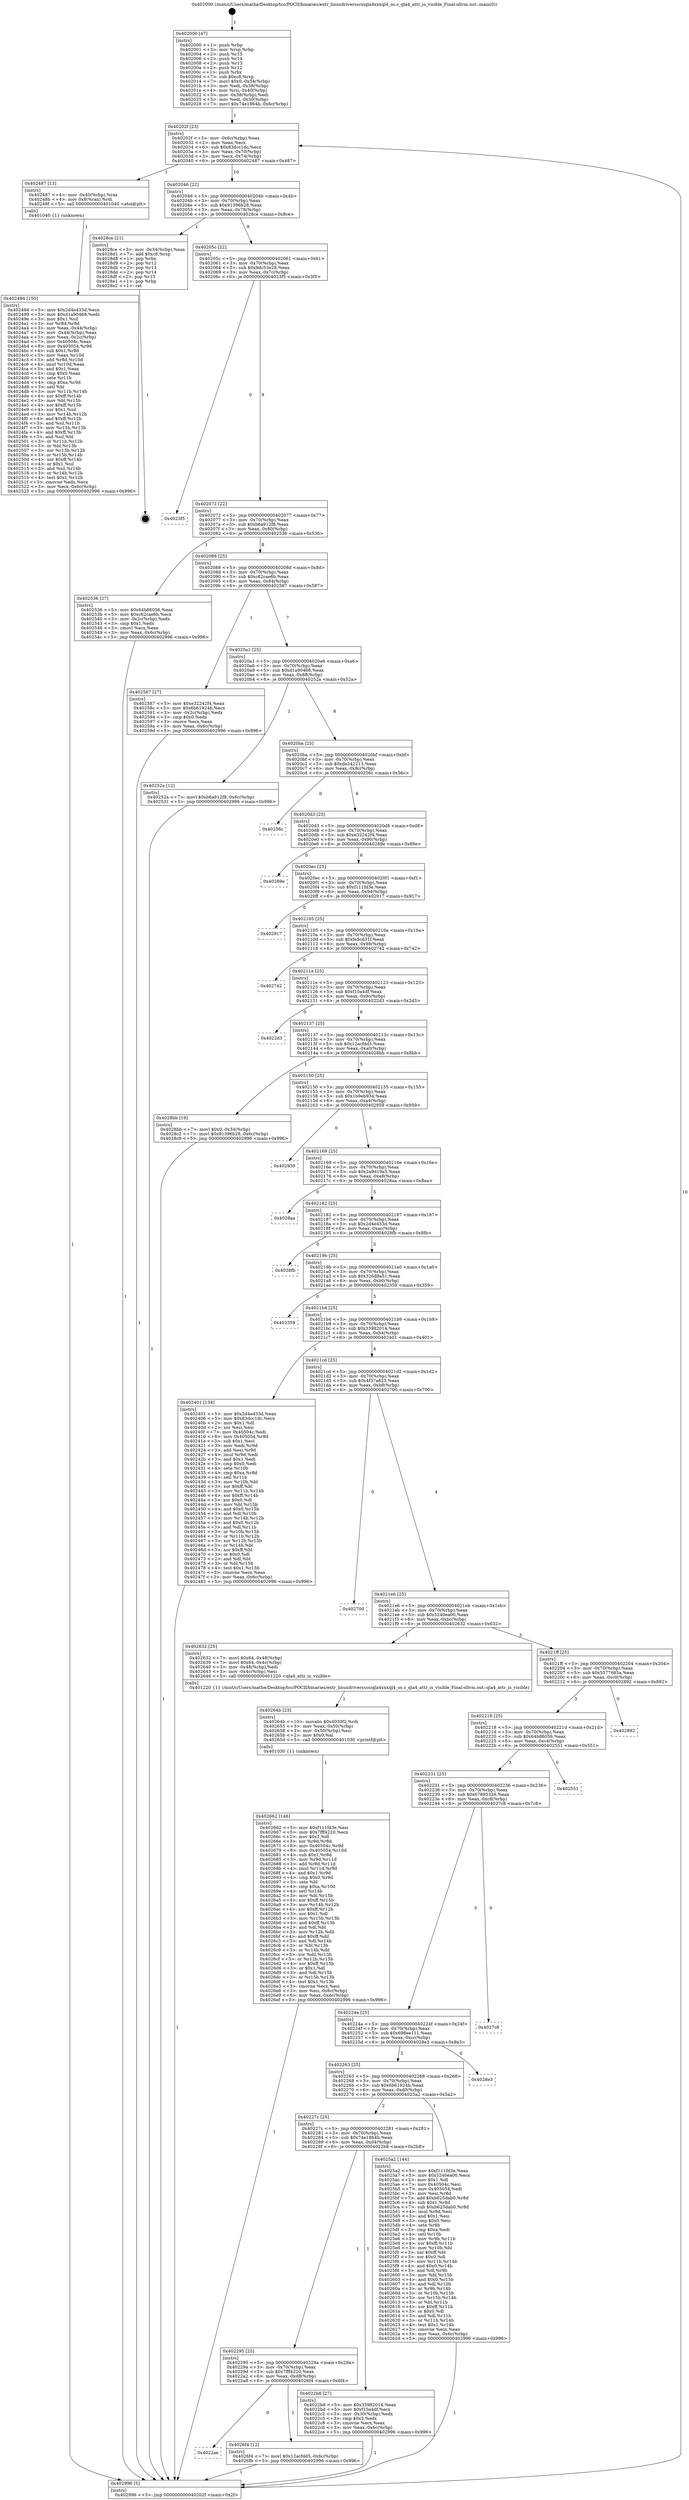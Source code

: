 digraph "0x402000" {
  label = "0x402000 (/mnt/c/Users/mathe/Desktop/tcc/POCII/binaries/extr_linuxdriversscsiqla4xxxql4_os.c_qla4_attr_is_visible_Final-ollvm.out::main(0))"
  labelloc = "t"
  node[shape=record]

  Entry [label="",width=0.3,height=0.3,shape=circle,fillcolor=black,style=filled]
  "0x40202f" [label="{
     0x40202f [23]\l
     | [instrs]\l
     &nbsp;&nbsp;0x40202f \<+3\>: mov -0x6c(%rbp),%eax\l
     &nbsp;&nbsp;0x402032 \<+2\>: mov %eax,%ecx\l
     &nbsp;&nbsp;0x402034 \<+6\>: sub $0x83dcc1dc,%ecx\l
     &nbsp;&nbsp;0x40203a \<+3\>: mov %eax,-0x70(%rbp)\l
     &nbsp;&nbsp;0x40203d \<+3\>: mov %ecx,-0x74(%rbp)\l
     &nbsp;&nbsp;0x402040 \<+6\>: je 0000000000402487 \<main+0x487\>\l
  }"]
  "0x402487" [label="{
     0x402487 [13]\l
     | [instrs]\l
     &nbsp;&nbsp;0x402487 \<+4\>: mov -0x40(%rbp),%rax\l
     &nbsp;&nbsp;0x40248b \<+4\>: mov 0x8(%rax),%rdi\l
     &nbsp;&nbsp;0x40248f \<+5\>: call 0000000000401040 \<atoi@plt\>\l
     | [calls]\l
     &nbsp;&nbsp;0x401040 \{1\} (unknown)\l
  }"]
  "0x402046" [label="{
     0x402046 [22]\l
     | [instrs]\l
     &nbsp;&nbsp;0x402046 \<+5\>: jmp 000000000040204b \<main+0x4b\>\l
     &nbsp;&nbsp;0x40204b \<+3\>: mov -0x70(%rbp),%eax\l
     &nbsp;&nbsp;0x40204e \<+5\>: sub $0x91396b28,%eax\l
     &nbsp;&nbsp;0x402053 \<+3\>: mov %eax,-0x78(%rbp)\l
     &nbsp;&nbsp;0x402056 \<+6\>: je 00000000004028ce \<main+0x8ce\>\l
  }"]
  Exit [label="",width=0.3,height=0.3,shape=circle,fillcolor=black,style=filled,peripheries=2]
  "0x4028ce" [label="{
     0x4028ce [21]\l
     | [instrs]\l
     &nbsp;&nbsp;0x4028ce \<+3\>: mov -0x34(%rbp),%eax\l
     &nbsp;&nbsp;0x4028d1 \<+7\>: add $0xc8,%rsp\l
     &nbsp;&nbsp;0x4028d8 \<+1\>: pop %rbx\l
     &nbsp;&nbsp;0x4028d9 \<+2\>: pop %r12\l
     &nbsp;&nbsp;0x4028db \<+2\>: pop %r13\l
     &nbsp;&nbsp;0x4028dd \<+2\>: pop %r14\l
     &nbsp;&nbsp;0x4028df \<+2\>: pop %r15\l
     &nbsp;&nbsp;0x4028e1 \<+1\>: pop %rbp\l
     &nbsp;&nbsp;0x4028e2 \<+1\>: ret\l
  }"]
  "0x40205c" [label="{
     0x40205c [22]\l
     | [instrs]\l
     &nbsp;&nbsp;0x40205c \<+5\>: jmp 0000000000402061 \<main+0x61\>\l
     &nbsp;&nbsp;0x402061 \<+3\>: mov -0x70(%rbp),%eax\l
     &nbsp;&nbsp;0x402064 \<+5\>: sub $0x9dc53e28,%eax\l
     &nbsp;&nbsp;0x402069 \<+3\>: mov %eax,-0x7c(%rbp)\l
     &nbsp;&nbsp;0x40206c \<+6\>: je 00000000004023f5 \<main+0x3f5\>\l
  }"]
  "0x4022ae" [label="{
     0x4022ae\l
  }", style=dashed]
  "0x4023f5" [label="{
     0x4023f5\l
  }", style=dashed]
  "0x402072" [label="{
     0x402072 [22]\l
     | [instrs]\l
     &nbsp;&nbsp;0x402072 \<+5\>: jmp 0000000000402077 \<main+0x77\>\l
     &nbsp;&nbsp;0x402077 \<+3\>: mov -0x70(%rbp),%eax\l
     &nbsp;&nbsp;0x40207a \<+5\>: sub $0xb6a912f8,%eax\l
     &nbsp;&nbsp;0x40207f \<+3\>: mov %eax,-0x80(%rbp)\l
     &nbsp;&nbsp;0x402082 \<+6\>: je 0000000000402536 \<main+0x536\>\l
  }"]
  "0x4026f4" [label="{
     0x4026f4 [12]\l
     | [instrs]\l
     &nbsp;&nbsp;0x4026f4 \<+7\>: movl $0x12acfdd5,-0x6c(%rbp)\l
     &nbsp;&nbsp;0x4026fb \<+5\>: jmp 0000000000402996 \<main+0x996\>\l
  }"]
  "0x402536" [label="{
     0x402536 [27]\l
     | [instrs]\l
     &nbsp;&nbsp;0x402536 \<+5\>: mov $0x64b86056,%eax\l
     &nbsp;&nbsp;0x40253b \<+5\>: mov $0xc62cae6b,%ecx\l
     &nbsp;&nbsp;0x402540 \<+3\>: mov -0x2c(%rbp),%edx\l
     &nbsp;&nbsp;0x402543 \<+3\>: cmp $0x1,%edx\l
     &nbsp;&nbsp;0x402546 \<+3\>: cmovl %ecx,%eax\l
     &nbsp;&nbsp;0x402549 \<+3\>: mov %eax,-0x6c(%rbp)\l
     &nbsp;&nbsp;0x40254c \<+5\>: jmp 0000000000402996 \<main+0x996\>\l
  }"]
  "0x402088" [label="{
     0x402088 [25]\l
     | [instrs]\l
     &nbsp;&nbsp;0x402088 \<+5\>: jmp 000000000040208d \<main+0x8d\>\l
     &nbsp;&nbsp;0x40208d \<+3\>: mov -0x70(%rbp),%eax\l
     &nbsp;&nbsp;0x402090 \<+5\>: sub $0xc62cae6b,%eax\l
     &nbsp;&nbsp;0x402095 \<+6\>: mov %eax,-0x84(%rbp)\l
     &nbsp;&nbsp;0x40209b \<+6\>: je 0000000000402587 \<main+0x587\>\l
  }"]
  "0x402662" [label="{
     0x402662 [146]\l
     | [instrs]\l
     &nbsp;&nbsp;0x402662 \<+5\>: mov $0xf111fd3e,%esi\l
     &nbsp;&nbsp;0x402667 \<+5\>: mov $0x7fff4220,%ecx\l
     &nbsp;&nbsp;0x40266c \<+2\>: mov $0x1,%dl\l
     &nbsp;&nbsp;0x40266e \<+3\>: xor %r8d,%r8d\l
     &nbsp;&nbsp;0x402671 \<+8\>: mov 0x40504c,%r9d\l
     &nbsp;&nbsp;0x402679 \<+8\>: mov 0x405054,%r10d\l
     &nbsp;&nbsp;0x402681 \<+4\>: sub $0x1,%r8d\l
     &nbsp;&nbsp;0x402685 \<+3\>: mov %r9d,%r11d\l
     &nbsp;&nbsp;0x402688 \<+3\>: add %r8d,%r11d\l
     &nbsp;&nbsp;0x40268b \<+4\>: imul %r11d,%r9d\l
     &nbsp;&nbsp;0x40268f \<+4\>: and $0x1,%r9d\l
     &nbsp;&nbsp;0x402693 \<+4\>: cmp $0x0,%r9d\l
     &nbsp;&nbsp;0x402697 \<+3\>: sete %bl\l
     &nbsp;&nbsp;0x40269a \<+4\>: cmp $0xa,%r10d\l
     &nbsp;&nbsp;0x40269e \<+4\>: setl %r14b\l
     &nbsp;&nbsp;0x4026a2 \<+3\>: mov %bl,%r15b\l
     &nbsp;&nbsp;0x4026a5 \<+4\>: xor $0xff,%r15b\l
     &nbsp;&nbsp;0x4026a9 \<+3\>: mov %r14b,%r12b\l
     &nbsp;&nbsp;0x4026ac \<+4\>: xor $0xff,%r12b\l
     &nbsp;&nbsp;0x4026b0 \<+3\>: xor $0x1,%dl\l
     &nbsp;&nbsp;0x4026b3 \<+3\>: mov %r15b,%r13b\l
     &nbsp;&nbsp;0x4026b6 \<+4\>: and $0xff,%r13b\l
     &nbsp;&nbsp;0x4026ba \<+2\>: and %dl,%bl\l
     &nbsp;&nbsp;0x4026bc \<+3\>: mov %r12b,%dil\l
     &nbsp;&nbsp;0x4026bf \<+4\>: and $0xff,%dil\l
     &nbsp;&nbsp;0x4026c3 \<+3\>: and %dl,%r14b\l
     &nbsp;&nbsp;0x4026c6 \<+3\>: or %bl,%r13b\l
     &nbsp;&nbsp;0x4026c9 \<+3\>: or %r14b,%dil\l
     &nbsp;&nbsp;0x4026cc \<+3\>: xor %dil,%r13b\l
     &nbsp;&nbsp;0x4026cf \<+3\>: or %r12b,%r15b\l
     &nbsp;&nbsp;0x4026d2 \<+4\>: xor $0xff,%r15b\l
     &nbsp;&nbsp;0x4026d6 \<+3\>: or $0x1,%dl\l
     &nbsp;&nbsp;0x4026d9 \<+3\>: and %dl,%r15b\l
     &nbsp;&nbsp;0x4026dc \<+3\>: or %r15b,%r13b\l
     &nbsp;&nbsp;0x4026df \<+4\>: test $0x1,%r13b\l
     &nbsp;&nbsp;0x4026e3 \<+3\>: cmovne %ecx,%esi\l
     &nbsp;&nbsp;0x4026e6 \<+3\>: mov %esi,-0x6c(%rbp)\l
     &nbsp;&nbsp;0x4026e9 \<+6\>: mov %eax,-0xdc(%rbp)\l
     &nbsp;&nbsp;0x4026ef \<+5\>: jmp 0000000000402996 \<main+0x996\>\l
  }"]
  "0x402587" [label="{
     0x402587 [27]\l
     | [instrs]\l
     &nbsp;&nbsp;0x402587 \<+5\>: mov $0xe32242f4,%eax\l
     &nbsp;&nbsp;0x40258c \<+5\>: mov $0x6b61924b,%ecx\l
     &nbsp;&nbsp;0x402591 \<+3\>: mov -0x2c(%rbp),%edx\l
     &nbsp;&nbsp;0x402594 \<+3\>: cmp $0x0,%edx\l
     &nbsp;&nbsp;0x402597 \<+3\>: cmove %ecx,%eax\l
     &nbsp;&nbsp;0x40259a \<+3\>: mov %eax,-0x6c(%rbp)\l
     &nbsp;&nbsp;0x40259d \<+5\>: jmp 0000000000402996 \<main+0x996\>\l
  }"]
  "0x4020a1" [label="{
     0x4020a1 [25]\l
     | [instrs]\l
     &nbsp;&nbsp;0x4020a1 \<+5\>: jmp 00000000004020a6 \<main+0xa6\>\l
     &nbsp;&nbsp;0x4020a6 \<+3\>: mov -0x70(%rbp),%eax\l
     &nbsp;&nbsp;0x4020a9 \<+5\>: sub $0xd1a90468,%eax\l
     &nbsp;&nbsp;0x4020ae \<+6\>: mov %eax,-0x88(%rbp)\l
     &nbsp;&nbsp;0x4020b4 \<+6\>: je 000000000040252a \<main+0x52a\>\l
  }"]
  "0x40264b" [label="{
     0x40264b [23]\l
     | [instrs]\l
     &nbsp;&nbsp;0x40264b \<+10\>: movabs $0x4030f2,%rdi\l
     &nbsp;&nbsp;0x402655 \<+3\>: mov %eax,-0x50(%rbp)\l
     &nbsp;&nbsp;0x402658 \<+3\>: mov -0x50(%rbp),%esi\l
     &nbsp;&nbsp;0x40265b \<+2\>: mov $0x0,%al\l
     &nbsp;&nbsp;0x40265d \<+5\>: call 0000000000401030 \<printf@plt\>\l
     | [calls]\l
     &nbsp;&nbsp;0x401030 \{1\} (unknown)\l
  }"]
  "0x40252a" [label="{
     0x40252a [12]\l
     | [instrs]\l
     &nbsp;&nbsp;0x40252a \<+7\>: movl $0xb6a912f8,-0x6c(%rbp)\l
     &nbsp;&nbsp;0x402531 \<+5\>: jmp 0000000000402996 \<main+0x996\>\l
  }"]
  "0x4020ba" [label="{
     0x4020ba [25]\l
     | [instrs]\l
     &nbsp;&nbsp;0x4020ba \<+5\>: jmp 00000000004020bf \<main+0xbf\>\l
     &nbsp;&nbsp;0x4020bf \<+3\>: mov -0x70(%rbp),%eax\l
     &nbsp;&nbsp;0x4020c2 \<+5\>: sub $0xde242213,%eax\l
     &nbsp;&nbsp;0x4020c7 \<+6\>: mov %eax,-0x8c(%rbp)\l
     &nbsp;&nbsp;0x4020cd \<+6\>: je 000000000040256c \<main+0x56c\>\l
  }"]
  "0x402494" [label="{
     0x402494 [150]\l
     | [instrs]\l
     &nbsp;&nbsp;0x402494 \<+5\>: mov $0x2d4e433d,%ecx\l
     &nbsp;&nbsp;0x402499 \<+5\>: mov $0xd1a90468,%edx\l
     &nbsp;&nbsp;0x40249e \<+3\>: mov $0x1,%sil\l
     &nbsp;&nbsp;0x4024a1 \<+3\>: xor %r8d,%r8d\l
     &nbsp;&nbsp;0x4024a4 \<+3\>: mov %eax,-0x44(%rbp)\l
     &nbsp;&nbsp;0x4024a7 \<+3\>: mov -0x44(%rbp),%eax\l
     &nbsp;&nbsp;0x4024aa \<+3\>: mov %eax,-0x2c(%rbp)\l
     &nbsp;&nbsp;0x4024ad \<+7\>: mov 0x40504c,%eax\l
     &nbsp;&nbsp;0x4024b4 \<+8\>: mov 0x405054,%r9d\l
     &nbsp;&nbsp;0x4024bc \<+4\>: sub $0x1,%r8d\l
     &nbsp;&nbsp;0x4024c0 \<+3\>: mov %eax,%r10d\l
     &nbsp;&nbsp;0x4024c3 \<+3\>: add %r8d,%r10d\l
     &nbsp;&nbsp;0x4024c6 \<+4\>: imul %r10d,%eax\l
     &nbsp;&nbsp;0x4024ca \<+3\>: and $0x1,%eax\l
     &nbsp;&nbsp;0x4024cd \<+3\>: cmp $0x0,%eax\l
     &nbsp;&nbsp;0x4024d0 \<+4\>: sete %r11b\l
     &nbsp;&nbsp;0x4024d4 \<+4\>: cmp $0xa,%r9d\l
     &nbsp;&nbsp;0x4024d8 \<+3\>: setl %bl\l
     &nbsp;&nbsp;0x4024db \<+3\>: mov %r11b,%r14b\l
     &nbsp;&nbsp;0x4024de \<+4\>: xor $0xff,%r14b\l
     &nbsp;&nbsp;0x4024e2 \<+3\>: mov %bl,%r15b\l
     &nbsp;&nbsp;0x4024e5 \<+4\>: xor $0xff,%r15b\l
     &nbsp;&nbsp;0x4024e9 \<+4\>: xor $0x1,%sil\l
     &nbsp;&nbsp;0x4024ed \<+3\>: mov %r14b,%r12b\l
     &nbsp;&nbsp;0x4024f0 \<+4\>: and $0xff,%r12b\l
     &nbsp;&nbsp;0x4024f4 \<+3\>: and %sil,%r11b\l
     &nbsp;&nbsp;0x4024f7 \<+3\>: mov %r15b,%r13b\l
     &nbsp;&nbsp;0x4024fa \<+4\>: and $0xff,%r13b\l
     &nbsp;&nbsp;0x4024fe \<+3\>: and %sil,%bl\l
     &nbsp;&nbsp;0x402501 \<+3\>: or %r11b,%r12b\l
     &nbsp;&nbsp;0x402504 \<+3\>: or %bl,%r13b\l
     &nbsp;&nbsp;0x402507 \<+3\>: xor %r13b,%r12b\l
     &nbsp;&nbsp;0x40250a \<+3\>: or %r15b,%r14b\l
     &nbsp;&nbsp;0x40250d \<+4\>: xor $0xff,%r14b\l
     &nbsp;&nbsp;0x402511 \<+4\>: or $0x1,%sil\l
     &nbsp;&nbsp;0x402515 \<+3\>: and %sil,%r14b\l
     &nbsp;&nbsp;0x402518 \<+3\>: or %r14b,%r12b\l
     &nbsp;&nbsp;0x40251b \<+4\>: test $0x1,%r12b\l
     &nbsp;&nbsp;0x40251f \<+3\>: cmovne %edx,%ecx\l
     &nbsp;&nbsp;0x402522 \<+3\>: mov %ecx,-0x6c(%rbp)\l
     &nbsp;&nbsp;0x402525 \<+5\>: jmp 0000000000402996 \<main+0x996\>\l
  }"]
  "0x40256c" [label="{
     0x40256c\l
  }", style=dashed]
  "0x4020d3" [label="{
     0x4020d3 [25]\l
     | [instrs]\l
     &nbsp;&nbsp;0x4020d3 \<+5\>: jmp 00000000004020d8 \<main+0xd8\>\l
     &nbsp;&nbsp;0x4020d8 \<+3\>: mov -0x70(%rbp),%eax\l
     &nbsp;&nbsp;0x4020db \<+5\>: sub $0xe32242f4,%eax\l
     &nbsp;&nbsp;0x4020e0 \<+6\>: mov %eax,-0x90(%rbp)\l
     &nbsp;&nbsp;0x4020e6 \<+6\>: je 000000000040289e \<main+0x89e\>\l
  }"]
  "0x402000" [label="{
     0x402000 [47]\l
     | [instrs]\l
     &nbsp;&nbsp;0x402000 \<+1\>: push %rbp\l
     &nbsp;&nbsp;0x402001 \<+3\>: mov %rsp,%rbp\l
     &nbsp;&nbsp;0x402004 \<+2\>: push %r15\l
     &nbsp;&nbsp;0x402006 \<+2\>: push %r14\l
     &nbsp;&nbsp;0x402008 \<+2\>: push %r13\l
     &nbsp;&nbsp;0x40200a \<+2\>: push %r12\l
     &nbsp;&nbsp;0x40200c \<+1\>: push %rbx\l
     &nbsp;&nbsp;0x40200d \<+7\>: sub $0xc8,%rsp\l
     &nbsp;&nbsp;0x402014 \<+7\>: movl $0x0,-0x34(%rbp)\l
     &nbsp;&nbsp;0x40201b \<+3\>: mov %edi,-0x38(%rbp)\l
     &nbsp;&nbsp;0x40201e \<+4\>: mov %rsi,-0x40(%rbp)\l
     &nbsp;&nbsp;0x402022 \<+3\>: mov -0x38(%rbp),%edi\l
     &nbsp;&nbsp;0x402025 \<+3\>: mov %edi,-0x30(%rbp)\l
     &nbsp;&nbsp;0x402028 \<+7\>: movl $0x74e1864b,-0x6c(%rbp)\l
  }"]
  "0x40289e" [label="{
     0x40289e\l
  }", style=dashed]
  "0x4020ec" [label="{
     0x4020ec [25]\l
     | [instrs]\l
     &nbsp;&nbsp;0x4020ec \<+5\>: jmp 00000000004020f1 \<main+0xf1\>\l
     &nbsp;&nbsp;0x4020f1 \<+3\>: mov -0x70(%rbp),%eax\l
     &nbsp;&nbsp;0x4020f4 \<+5\>: sub $0xf111fd3e,%eax\l
     &nbsp;&nbsp;0x4020f9 \<+6\>: mov %eax,-0x94(%rbp)\l
     &nbsp;&nbsp;0x4020ff \<+6\>: je 0000000000402917 \<main+0x917\>\l
  }"]
  "0x402996" [label="{
     0x402996 [5]\l
     | [instrs]\l
     &nbsp;&nbsp;0x402996 \<+5\>: jmp 000000000040202f \<main+0x2f\>\l
  }"]
  "0x402917" [label="{
     0x402917\l
  }", style=dashed]
  "0x402105" [label="{
     0x402105 [25]\l
     | [instrs]\l
     &nbsp;&nbsp;0x402105 \<+5\>: jmp 000000000040210a \<main+0x10a\>\l
     &nbsp;&nbsp;0x40210a \<+3\>: mov -0x70(%rbp),%eax\l
     &nbsp;&nbsp;0x40210d \<+5\>: sub $0xfe5cd31f,%eax\l
     &nbsp;&nbsp;0x402112 \<+6\>: mov %eax,-0x98(%rbp)\l
     &nbsp;&nbsp;0x402118 \<+6\>: je 0000000000402742 \<main+0x742\>\l
  }"]
  "0x402295" [label="{
     0x402295 [25]\l
     | [instrs]\l
     &nbsp;&nbsp;0x402295 \<+5\>: jmp 000000000040229a \<main+0x29a\>\l
     &nbsp;&nbsp;0x40229a \<+3\>: mov -0x70(%rbp),%eax\l
     &nbsp;&nbsp;0x40229d \<+5\>: sub $0x7fff4220,%eax\l
     &nbsp;&nbsp;0x4022a2 \<+6\>: mov %eax,-0xd8(%rbp)\l
     &nbsp;&nbsp;0x4022a8 \<+6\>: je 00000000004026f4 \<main+0x6f4\>\l
  }"]
  "0x402742" [label="{
     0x402742\l
  }", style=dashed]
  "0x40211e" [label="{
     0x40211e [25]\l
     | [instrs]\l
     &nbsp;&nbsp;0x40211e \<+5\>: jmp 0000000000402123 \<main+0x123\>\l
     &nbsp;&nbsp;0x402123 \<+3\>: mov -0x70(%rbp),%eax\l
     &nbsp;&nbsp;0x402126 \<+5\>: sub $0xf10a4df,%eax\l
     &nbsp;&nbsp;0x40212b \<+6\>: mov %eax,-0x9c(%rbp)\l
     &nbsp;&nbsp;0x402131 \<+6\>: je 00000000004022d3 \<main+0x2d3\>\l
  }"]
  "0x4022b8" [label="{
     0x4022b8 [27]\l
     | [instrs]\l
     &nbsp;&nbsp;0x4022b8 \<+5\>: mov $0x33982014,%eax\l
     &nbsp;&nbsp;0x4022bd \<+5\>: mov $0xf10a4df,%ecx\l
     &nbsp;&nbsp;0x4022c2 \<+3\>: mov -0x30(%rbp),%edx\l
     &nbsp;&nbsp;0x4022c5 \<+3\>: cmp $0x2,%edx\l
     &nbsp;&nbsp;0x4022c8 \<+3\>: cmovne %ecx,%eax\l
     &nbsp;&nbsp;0x4022cb \<+3\>: mov %eax,-0x6c(%rbp)\l
     &nbsp;&nbsp;0x4022ce \<+5\>: jmp 0000000000402996 \<main+0x996\>\l
  }"]
  "0x4022d3" [label="{
     0x4022d3\l
  }", style=dashed]
  "0x402137" [label="{
     0x402137 [25]\l
     | [instrs]\l
     &nbsp;&nbsp;0x402137 \<+5\>: jmp 000000000040213c \<main+0x13c\>\l
     &nbsp;&nbsp;0x40213c \<+3\>: mov -0x70(%rbp),%eax\l
     &nbsp;&nbsp;0x40213f \<+5\>: sub $0x12acfdd5,%eax\l
     &nbsp;&nbsp;0x402144 \<+6\>: mov %eax,-0xa0(%rbp)\l
     &nbsp;&nbsp;0x40214a \<+6\>: je 00000000004028bb \<main+0x8bb\>\l
  }"]
  "0x40227c" [label="{
     0x40227c [25]\l
     | [instrs]\l
     &nbsp;&nbsp;0x40227c \<+5\>: jmp 0000000000402281 \<main+0x281\>\l
     &nbsp;&nbsp;0x402281 \<+3\>: mov -0x70(%rbp),%eax\l
     &nbsp;&nbsp;0x402284 \<+5\>: sub $0x74e1864b,%eax\l
     &nbsp;&nbsp;0x402289 \<+6\>: mov %eax,-0xd4(%rbp)\l
     &nbsp;&nbsp;0x40228f \<+6\>: je 00000000004022b8 \<main+0x2b8\>\l
  }"]
  "0x4028bb" [label="{
     0x4028bb [19]\l
     | [instrs]\l
     &nbsp;&nbsp;0x4028bb \<+7\>: movl $0x0,-0x34(%rbp)\l
     &nbsp;&nbsp;0x4028c2 \<+7\>: movl $0x91396b28,-0x6c(%rbp)\l
     &nbsp;&nbsp;0x4028c9 \<+5\>: jmp 0000000000402996 \<main+0x996\>\l
  }"]
  "0x402150" [label="{
     0x402150 [25]\l
     | [instrs]\l
     &nbsp;&nbsp;0x402150 \<+5\>: jmp 0000000000402155 \<main+0x155\>\l
     &nbsp;&nbsp;0x402155 \<+3\>: mov -0x70(%rbp),%eax\l
     &nbsp;&nbsp;0x402158 \<+5\>: sub $0x1b9eb934,%eax\l
     &nbsp;&nbsp;0x40215d \<+6\>: mov %eax,-0xa4(%rbp)\l
     &nbsp;&nbsp;0x402163 \<+6\>: je 0000000000402959 \<main+0x959\>\l
  }"]
  "0x4025a2" [label="{
     0x4025a2 [144]\l
     | [instrs]\l
     &nbsp;&nbsp;0x4025a2 \<+5\>: mov $0xf111fd3e,%eax\l
     &nbsp;&nbsp;0x4025a7 \<+5\>: mov $0x5240ea00,%ecx\l
     &nbsp;&nbsp;0x4025ac \<+2\>: mov $0x1,%dl\l
     &nbsp;&nbsp;0x4025ae \<+7\>: mov 0x40504c,%esi\l
     &nbsp;&nbsp;0x4025b5 \<+7\>: mov 0x405054,%edi\l
     &nbsp;&nbsp;0x4025bc \<+3\>: mov %esi,%r8d\l
     &nbsp;&nbsp;0x4025bf \<+7\>: add $0xb625dab0,%r8d\l
     &nbsp;&nbsp;0x4025c6 \<+4\>: sub $0x1,%r8d\l
     &nbsp;&nbsp;0x4025ca \<+7\>: sub $0xb625dab0,%r8d\l
     &nbsp;&nbsp;0x4025d1 \<+4\>: imul %r8d,%esi\l
     &nbsp;&nbsp;0x4025d5 \<+3\>: and $0x1,%esi\l
     &nbsp;&nbsp;0x4025d8 \<+3\>: cmp $0x0,%esi\l
     &nbsp;&nbsp;0x4025db \<+4\>: sete %r9b\l
     &nbsp;&nbsp;0x4025df \<+3\>: cmp $0xa,%edi\l
     &nbsp;&nbsp;0x4025e2 \<+4\>: setl %r10b\l
     &nbsp;&nbsp;0x4025e6 \<+3\>: mov %r9b,%r11b\l
     &nbsp;&nbsp;0x4025e9 \<+4\>: xor $0xff,%r11b\l
     &nbsp;&nbsp;0x4025ed \<+3\>: mov %r10b,%bl\l
     &nbsp;&nbsp;0x4025f0 \<+3\>: xor $0xff,%bl\l
     &nbsp;&nbsp;0x4025f3 \<+3\>: xor $0x0,%dl\l
     &nbsp;&nbsp;0x4025f6 \<+3\>: mov %r11b,%r14b\l
     &nbsp;&nbsp;0x4025f9 \<+4\>: and $0x0,%r14b\l
     &nbsp;&nbsp;0x4025fd \<+3\>: and %dl,%r9b\l
     &nbsp;&nbsp;0x402600 \<+3\>: mov %bl,%r15b\l
     &nbsp;&nbsp;0x402603 \<+4\>: and $0x0,%r15b\l
     &nbsp;&nbsp;0x402607 \<+3\>: and %dl,%r10b\l
     &nbsp;&nbsp;0x40260a \<+3\>: or %r9b,%r14b\l
     &nbsp;&nbsp;0x40260d \<+3\>: or %r10b,%r15b\l
     &nbsp;&nbsp;0x402610 \<+3\>: xor %r15b,%r14b\l
     &nbsp;&nbsp;0x402613 \<+3\>: or %bl,%r11b\l
     &nbsp;&nbsp;0x402616 \<+4\>: xor $0xff,%r11b\l
     &nbsp;&nbsp;0x40261a \<+3\>: or $0x0,%dl\l
     &nbsp;&nbsp;0x40261d \<+3\>: and %dl,%r11b\l
     &nbsp;&nbsp;0x402620 \<+3\>: or %r11b,%r14b\l
     &nbsp;&nbsp;0x402623 \<+4\>: test $0x1,%r14b\l
     &nbsp;&nbsp;0x402627 \<+3\>: cmovne %ecx,%eax\l
     &nbsp;&nbsp;0x40262a \<+3\>: mov %eax,-0x6c(%rbp)\l
     &nbsp;&nbsp;0x40262d \<+5\>: jmp 0000000000402996 \<main+0x996\>\l
  }"]
  "0x402959" [label="{
     0x402959\l
  }", style=dashed]
  "0x402169" [label="{
     0x402169 [25]\l
     | [instrs]\l
     &nbsp;&nbsp;0x402169 \<+5\>: jmp 000000000040216e \<main+0x16e\>\l
     &nbsp;&nbsp;0x40216e \<+3\>: mov -0x70(%rbp),%eax\l
     &nbsp;&nbsp;0x402171 \<+5\>: sub $0x2a9d19a5,%eax\l
     &nbsp;&nbsp;0x402176 \<+6\>: mov %eax,-0xa8(%rbp)\l
     &nbsp;&nbsp;0x40217c \<+6\>: je 00000000004028aa \<main+0x8aa\>\l
  }"]
  "0x402263" [label="{
     0x402263 [25]\l
     | [instrs]\l
     &nbsp;&nbsp;0x402263 \<+5\>: jmp 0000000000402268 \<main+0x268\>\l
     &nbsp;&nbsp;0x402268 \<+3\>: mov -0x70(%rbp),%eax\l
     &nbsp;&nbsp;0x40226b \<+5\>: sub $0x6b61924b,%eax\l
     &nbsp;&nbsp;0x402270 \<+6\>: mov %eax,-0xd0(%rbp)\l
     &nbsp;&nbsp;0x402276 \<+6\>: je 00000000004025a2 \<main+0x5a2\>\l
  }"]
  "0x4028aa" [label="{
     0x4028aa\l
  }", style=dashed]
  "0x402182" [label="{
     0x402182 [25]\l
     | [instrs]\l
     &nbsp;&nbsp;0x402182 \<+5\>: jmp 0000000000402187 \<main+0x187\>\l
     &nbsp;&nbsp;0x402187 \<+3\>: mov -0x70(%rbp),%eax\l
     &nbsp;&nbsp;0x40218a \<+5\>: sub $0x2d4e433d,%eax\l
     &nbsp;&nbsp;0x40218f \<+6\>: mov %eax,-0xac(%rbp)\l
     &nbsp;&nbsp;0x402195 \<+6\>: je 00000000004028fb \<main+0x8fb\>\l
  }"]
  "0x4028e3" [label="{
     0x4028e3\l
  }", style=dashed]
  "0x4028fb" [label="{
     0x4028fb\l
  }", style=dashed]
  "0x40219b" [label="{
     0x40219b [25]\l
     | [instrs]\l
     &nbsp;&nbsp;0x40219b \<+5\>: jmp 00000000004021a0 \<main+0x1a0\>\l
     &nbsp;&nbsp;0x4021a0 \<+3\>: mov -0x70(%rbp),%eax\l
     &nbsp;&nbsp;0x4021a3 \<+5\>: sub $0x326d8a51,%eax\l
     &nbsp;&nbsp;0x4021a8 \<+6\>: mov %eax,-0xb0(%rbp)\l
     &nbsp;&nbsp;0x4021ae \<+6\>: je 0000000000402359 \<main+0x359\>\l
  }"]
  "0x40224a" [label="{
     0x40224a [25]\l
     | [instrs]\l
     &nbsp;&nbsp;0x40224a \<+5\>: jmp 000000000040224f \<main+0x24f\>\l
     &nbsp;&nbsp;0x40224f \<+3\>: mov -0x70(%rbp),%eax\l
     &nbsp;&nbsp;0x402252 \<+5\>: sub $0x698ee111,%eax\l
     &nbsp;&nbsp;0x402257 \<+6\>: mov %eax,-0xcc(%rbp)\l
     &nbsp;&nbsp;0x40225d \<+6\>: je 00000000004028e3 \<main+0x8e3\>\l
  }"]
  "0x402359" [label="{
     0x402359\l
  }", style=dashed]
  "0x4021b4" [label="{
     0x4021b4 [25]\l
     | [instrs]\l
     &nbsp;&nbsp;0x4021b4 \<+5\>: jmp 00000000004021b9 \<main+0x1b9\>\l
     &nbsp;&nbsp;0x4021b9 \<+3\>: mov -0x70(%rbp),%eax\l
     &nbsp;&nbsp;0x4021bc \<+5\>: sub $0x33982014,%eax\l
     &nbsp;&nbsp;0x4021c1 \<+6\>: mov %eax,-0xb4(%rbp)\l
     &nbsp;&nbsp;0x4021c7 \<+6\>: je 0000000000402401 \<main+0x401\>\l
  }"]
  "0x4027c8" [label="{
     0x4027c8\l
  }", style=dashed]
  "0x402401" [label="{
     0x402401 [134]\l
     | [instrs]\l
     &nbsp;&nbsp;0x402401 \<+5\>: mov $0x2d4e433d,%eax\l
     &nbsp;&nbsp;0x402406 \<+5\>: mov $0x83dcc1dc,%ecx\l
     &nbsp;&nbsp;0x40240b \<+2\>: mov $0x1,%dl\l
     &nbsp;&nbsp;0x40240d \<+2\>: xor %esi,%esi\l
     &nbsp;&nbsp;0x40240f \<+7\>: mov 0x40504c,%edi\l
     &nbsp;&nbsp;0x402416 \<+8\>: mov 0x405054,%r8d\l
     &nbsp;&nbsp;0x40241e \<+3\>: sub $0x1,%esi\l
     &nbsp;&nbsp;0x402421 \<+3\>: mov %edi,%r9d\l
     &nbsp;&nbsp;0x402424 \<+3\>: add %esi,%r9d\l
     &nbsp;&nbsp;0x402427 \<+4\>: imul %r9d,%edi\l
     &nbsp;&nbsp;0x40242b \<+3\>: and $0x1,%edi\l
     &nbsp;&nbsp;0x40242e \<+3\>: cmp $0x0,%edi\l
     &nbsp;&nbsp;0x402431 \<+4\>: sete %r10b\l
     &nbsp;&nbsp;0x402435 \<+4\>: cmp $0xa,%r8d\l
     &nbsp;&nbsp;0x402439 \<+4\>: setl %r11b\l
     &nbsp;&nbsp;0x40243d \<+3\>: mov %r10b,%bl\l
     &nbsp;&nbsp;0x402440 \<+3\>: xor $0xff,%bl\l
     &nbsp;&nbsp;0x402443 \<+3\>: mov %r11b,%r14b\l
     &nbsp;&nbsp;0x402446 \<+4\>: xor $0xff,%r14b\l
     &nbsp;&nbsp;0x40244a \<+3\>: xor $0x0,%dl\l
     &nbsp;&nbsp;0x40244d \<+3\>: mov %bl,%r15b\l
     &nbsp;&nbsp;0x402450 \<+4\>: and $0x0,%r15b\l
     &nbsp;&nbsp;0x402454 \<+3\>: and %dl,%r10b\l
     &nbsp;&nbsp;0x402457 \<+3\>: mov %r14b,%r12b\l
     &nbsp;&nbsp;0x40245a \<+4\>: and $0x0,%r12b\l
     &nbsp;&nbsp;0x40245e \<+3\>: and %dl,%r11b\l
     &nbsp;&nbsp;0x402461 \<+3\>: or %r10b,%r15b\l
     &nbsp;&nbsp;0x402464 \<+3\>: or %r11b,%r12b\l
     &nbsp;&nbsp;0x402467 \<+3\>: xor %r12b,%r15b\l
     &nbsp;&nbsp;0x40246a \<+3\>: or %r14b,%bl\l
     &nbsp;&nbsp;0x40246d \<+3\>: xor $0xff,%bl\l
     &nbsp;&nbsp;0x402470 \<+3\>: or $0x0,%dl\l
     &nbsp;&nbsp;0x402473 \<+2\>: and %dl,%bl\l
     &nbsp;&nbsp;0x402475 \<+3\>: or %bl,%r15b\l
     &nbsp;&nbsp;0x402478 \<+4\>: test $0x1,%r15b\l
     &nbsp;&nbsp;0x40247c \<+3\>: cmovne %ecx,%eax\l
     &nbsp;&nbsp;0x40247f \<+3\>: mov %eax,-0x6c(%rbp)\l
     &nbsp;&nbsp;0x402482 \<+5\>: jmp 0000000000402996 \<main+0x996\>\l
  }"]
  "0x4021cd" [label="{
     0x4021cd [25]\l
     | [instrs]\l
     &nbsp;&nbsp;0x4021cd \<+5\>: jmp 00000000004021d2 \<main+0x1d2\>\l
     &nbsp;&nbsp;0x4021d2 \<+3\>: mov -0x70(%rbp),%eax\l
     &nbsp;&nbsp;0x4021d5 \<+5\>: sub $0x4f37a825,%eax\l
     &nbsp;&nbsp;0x4021da \<+6\>: mov %eax,-0xb8(%rbp)\l
     &nbsp;&nbsp;0x4021e0 \<+6\>: je 0000000000402700 \<main+0x700\>\l
  }"]
  "0x402231" [label="{
     0x402231 [25]\l
     | [instrs]\l
     &nbsp;&nbsp;0x402231 \<+5\>: jmp 0000000000402236 \<main+0x236\>\l
     &nbsp;&nbsp;0x402236 \<+3\>: mov -0x70(%rbp),%eax\l
     &nbsp;&nbsp;0x402239 \<+5\>: sub $0x67895326,%eax\l
     &nbsp;&nbsp;0x40223e \<+6\>: mov %eax,-0xc8(%rbp)\l
     &nbsp;&nbsp;0x402244 \<+6\>: je 00000000004027c8 \<main+0x7c8\>\l
  }"]
  "0x402700" [label="{
     0x402700\l
  }", style=dashed]
  "0x4021e6" [label="{
     0x4021e6 [25]\l
     | [instrs]\l
     &nbsp;&nbsp;0x4021e6 \<+5\>: jmp 00000000004021eb \<main+0x1eb\>\l
     &nbsp;&nbsp;0x4021eb \<+3\>: mov -0x70(%rbp),%eax\l
     &nbsp;&nbsp;0x4021ee \<+5\>: sub $0x5240ea00,%eax\l
     &nbsp;&nbsp;0x4021f3 \<+6\>: mov %eax,-0xbc(%rbp)\l
     &nbsp;&nbsp;0x4021f9 \<+6\>: je 0000000000402632 \<main+0x632\>\l
  }"]
  "0x402551" [label="{
     0x402551\l
  }", style=dashed]
  "0x402632" [label="{
     0x402632 [25]\l
     | [instrs]\l
     &nbsp;&nbsp;0x402632 \<+7\>: movl $0x64,-0x48(%rbp)\l
     &nbsp;&nbsp;0x402639 \<+7\>: movl $0x64,-0x4c(%rbp)\l
     &nbsp;&nbsp;0x402640 \<+3\>: mov -0x48(%rbp),%edi\l
     &nbsp;&nbsp;0x402643 \<+3\>: mov -0x4c(%rbp),%esi\l
     &nbsp;&nbsp;0x402646 \<+5\>: call 0000000000401220 \<qla4_attr_is_visible\>\l
     | [calls]\l
     &nbsp;&nbsp;0x401220 \{1\} (/mnt/c/Users/mathe/Desktop/tcc/POCII/binaries/extr_linuxdriversscsiqla4xxxql4_os.c_qla4_attr_is_visible_Final-ollvm.out::qla4_attr_is_visible)\l
  }"]
  "0x4021ff" [label="{
     0x4021ff [25]\l
     | [instrs]\l
     &nbsp;&nbsp;0x4021ff \<+5\>: jmp 0000000000402204 \<main+0x204\>\l
     &nbsp;&nbsp;0x402204 \<+3\>: mov -0x70(%rbp),%eax\l
     &nbsp;&nbsp;0x402207 \<+5\>: sub $0x5577685a,%eax\l
     &nbsp;&nbsp;0x40220c \<+6\>: mov %eax,-0xc0(%rbp)\l
     &nbsp;&nbsp;0x402212 \<+6\>: je 0000000000402892 \<main+0x892\>\l
  }"]
  "0x402218" [label="{
     0x402218 [25]\l
     | [instrs]\l
     &nbsp;&nbsp;0x402218 \<+5\>: jmp 000000000040221d \<main+0x21d\>\l
     &nbsp;&nbsp;0x40221d \<+3\>: mov -0x70(%rbp),%eax\l
     &nbsp;&nbsp;0x402220 \<+5\>: sub $0x64b86056,%eax\l
     &nbsp;&nbsp;0x402225 \<+6\>: mov %eax,-0xc4(%rbp)\l
     &nbsp;&nbsp;0x40222b \<+6\>: je 0000000000402551 \<main+0x551\>\l
  }"]
  "0x402892" [label="{
     0x402892\l
  }", style=dashed]
  Entry -> "0x402000" [label=" 1"]
  "0x40202f" -> "0x402487" [label=" 1"]
  "0x40202f" -> "0x402046" [label=" 10"]
  "0x4028ce" -> Exit [label=" 1"]
  "0x402046" -> "0x4028ce" [label=" 1"]
  "0x402046" -> "0x40205c" [label=" 9"]
  "0x4028bb" -> "0x402996" [label=" 1"]
  "0x40205c" -> "0x4023f5" [label=" 0"]
  "0x40205c" -> "0x402072" [label=" 9"]
  "0x4026f4" -> "0x402996" [label=" 1"]
  "0x402072" -> "0x402536" [label=" 1"]
  "0x402072" -> "0x402088" [label=" 8"]
  "0x402295" -> "0x4022ae" [label=" 0"]
  "0x402088" -> "0x402587" [label=" 1"]
  "0x402088" -> "0x4020a1" [label=" 7"]
  "0x402295" -> "0x4026f4" [label=" 1"]
  "0x4020a1" -> "0x40252a" [label=" 1"]
  "0x4020a1" -> "0x4020ba" [label=" 6"]
  "0x402662" -> "0x402996" [label=" 1"]
  "0x4020ba" -> "0x40256c" [label=" 0"]
  "0x4020ba" -> "0x4020d3" [label=" 6"]
  "0x40264b" -> "0x402662" [label=" 1"]
  "0x4020d3" -> "0x40289e" [label=" 0"]
  "0x4020d3" -> "0x4020ec" [label=" 6"]
  "0x402632" -> "0x40264b" [label=" 1"]
  "0x4020ec" -> "0x402917" [label=" 0"]
  "0x4020ec" -> "0x402105" [label=" 6"]
  "0x4025a2" -> "0x402996" [label=" 1"]
  "0x402105" -> "0x402742" [label=" 0"]
  "0x402105" -> "0x40211e" [label=" 6"]
  "0x402587" -> "0x402996" [label=" 1"]
  "0x40211e" -> "0x4022d3" [label=" 0"]
  "0x40211e" -> "0x402137" [label=" 6"]
  "0x402536" -> "0x402996" [label=" 1"]
  "0x402137" -> "0x4028bb" [label=" 1"]
  "0x402137" -> "0x402150" [label=" 5"]
  "0x402494" -> "0x402996" [label=" 1"]
  "0x402150" -> "0x402959" [label=" 0"]
  "0x402150" -> "0x402169" [label=" 5"]
  "0x402487" -> "0x402494" [label=" 1"]
  "0x402169" -> "0x4028aa" [label=" 0"]
  "0x402169" -> "0x402182" [label=" 5"]
  "0x402996" -> "0x40202f" [label=" 10"]
  "0x402182" -> "0x4028fb" [label=" 0"]
  "0x402182" -> "0x40219b" [label=" 5"]
  "0x402000" -> "0x40202f" [label=" 1"]
  "0x40219b" -> "0x402359" [label=" 0"]
  "0x40219b" -> "0x4021b4" [label=" 5"]
  "0x40227c" -> "0x402295" [label=" 1"]
  "0x4021b4" -> "0x402401" [label=" 1"]
  "0x4021b4" -> "0x4021cd" [label=" 4"]
  "0x40227c" -> "0x4022b8" [label=" 1"]
  "0x4021cd" -> "0x402700" [label=" 0"]
  "0x4021cd" -> "0x4021e6" [label=" 4"]
  "0x402263" -> "0x40227c" [label=" 2"]
  "0x4021e6" -> "0x402632" [label=" 1"]
  "0x4021e6" -> "0x4021ff" [label=" 3"]
  "0x402263" -> "0x4025a2" [label=" 1"]
  "0x4021ff" -> "0x402892" [label=" 0"]
  "0x4021ff" -> "0x402218" [label=" 3"]
  "0x402401" -> "0x402996" [label=" 1"]
  "0x402218" -> "0x402551" [label=" 0"]
  "0x402218" -> "0x402231" [label=" 3"]
  "0x40252a" -> "0x402996" [label=" 1"]
  "0x402231" -> "0x4027c8" [label=" 0"]
  "0x402231" -> "0x40224a" [label=" 3"]
  "0x4022b8" -> "0x402996" [label=" 1"]
  "0x40224a" -> "0x4028e3" [label=" 0"]
  "0x40224a" -> "0x402263" [label=" 3"]
}

